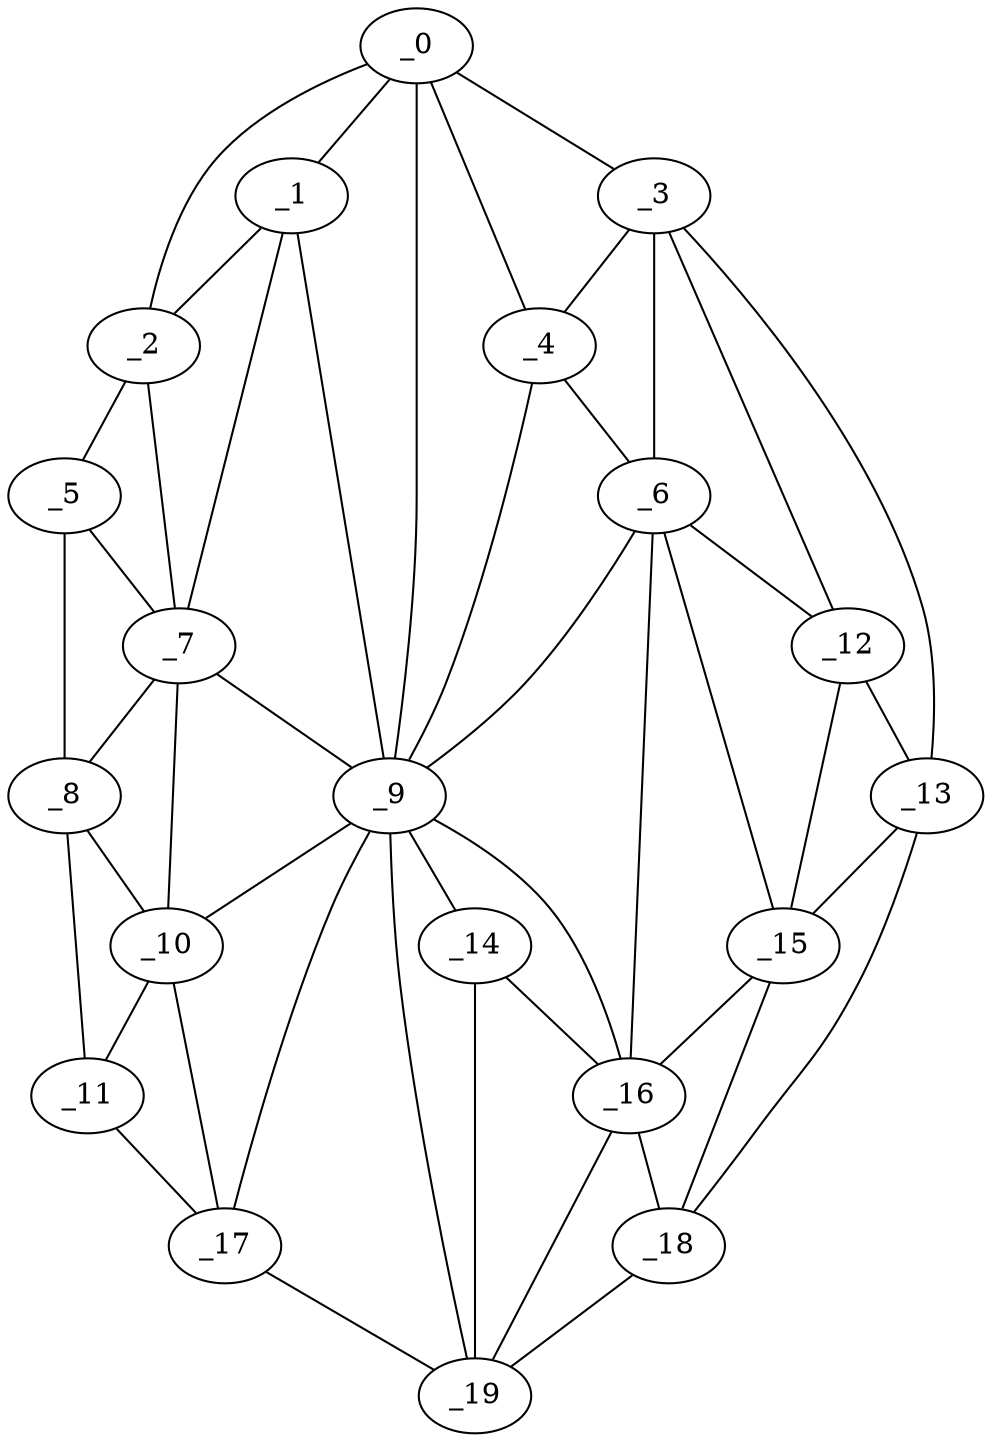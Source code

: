 graph "obj14__220.gxl" {
	_0	 [x=38,
		y=61];
	_1	 [x=41,
		y=48];
	_0 -- _1	 [valence=2];
	_2	 [x=42,
		y=21];
	_0 -- _2	 [valence=1];
	_3	 [x=42,
		y=123];
	_0 -- _3	 [valence=1];
	_4	 [x=43,
		y=80];
	_0 -- _4	 [valence=2];
	_9	 [x=69,
		y=58];
	_0 -- _9	 [valence=2];
	_1 -- _2	 [valence=2];
	_7	 [x=57,
		y=25];
	_1 -- _7	 [valence=2];
	_1 -- _9	 [valence=2];
	_5	 [x=46,
		y=17];
	_2 -- _5	 [valence=1];
	_2 -- _7	 [valence=2];
	_3 -- _4	 [valence=1];
	_6	 [x=49,
		y=90];
	_3 -- _6	 [valence=1];
	_12	 [x=91,
		y=111];
	_3 -- _12	 [valence=2];
	_13	 [x=92,
		y=120];
	_3 -- _13	 [valence=1];
	_4 -- _6	 [valence=2];
	_4 -- _9	 [valence=1];
	_5 -- _7	 [valence=1];
	_8	 [x=62,
		y=3];
	_5 -- _8	 [valence=1];
	_6 -- _9	 [valence=2];
	_6 -- _12	 [valence=2];
	_15	 [x=93,
		y=100];
	_6 -- _15	 [valence=2];
	_16	 [x=95,
		y=82];
	_6 -- _16	 [valence=1];
	_7 -- _8	 [valence=2];
	_7 -- _9	 [valence=2];
	_10	 [x=72,
		y=15];
	_7 -- _10	 [valence=1];
	_8 -- _10	 [valence=2];
	_11	 [x=91,
		y=12];
	_8 -- _11	 [valence=1];
	_9 -- _10	 [valence=1];
	_14	 [x=93,
		y=67];
	_9 -- _14	 [valence=2];
	_9 -- _16	 [valence=2];
	_17	 [x=96,
		y=26];
	_9 -- _17	 [valence=2];
	_19	 [x=97,
		y=47];
	_9 -- _19	 [valence=2];
	_10 -- _11	 [valence=1];
	_10 -- _17	 [valence=2];
	_11 -- _17	 [valence=1];
	_12 -- _13	 [valence=1];
	_12 -- _15	 [valence=1];
	_13 -- _15	 [valence=2];
	_18	 [x=96,
		y=89];
	_13 -- _18	 [valence=1];
	_14 -- _16	 [valence=1];
	_14 -- _19	 [valence=2];
	_15 -- _16	 [valence=2];
	_15 -- _18	 [valence=2];
	_16 -- _18	 [valence=2];
	_16 -- _19	 [valence=2];
	_17 -- _19	 [valence=1];
	_18 -- _19	 [valence=1];
}
